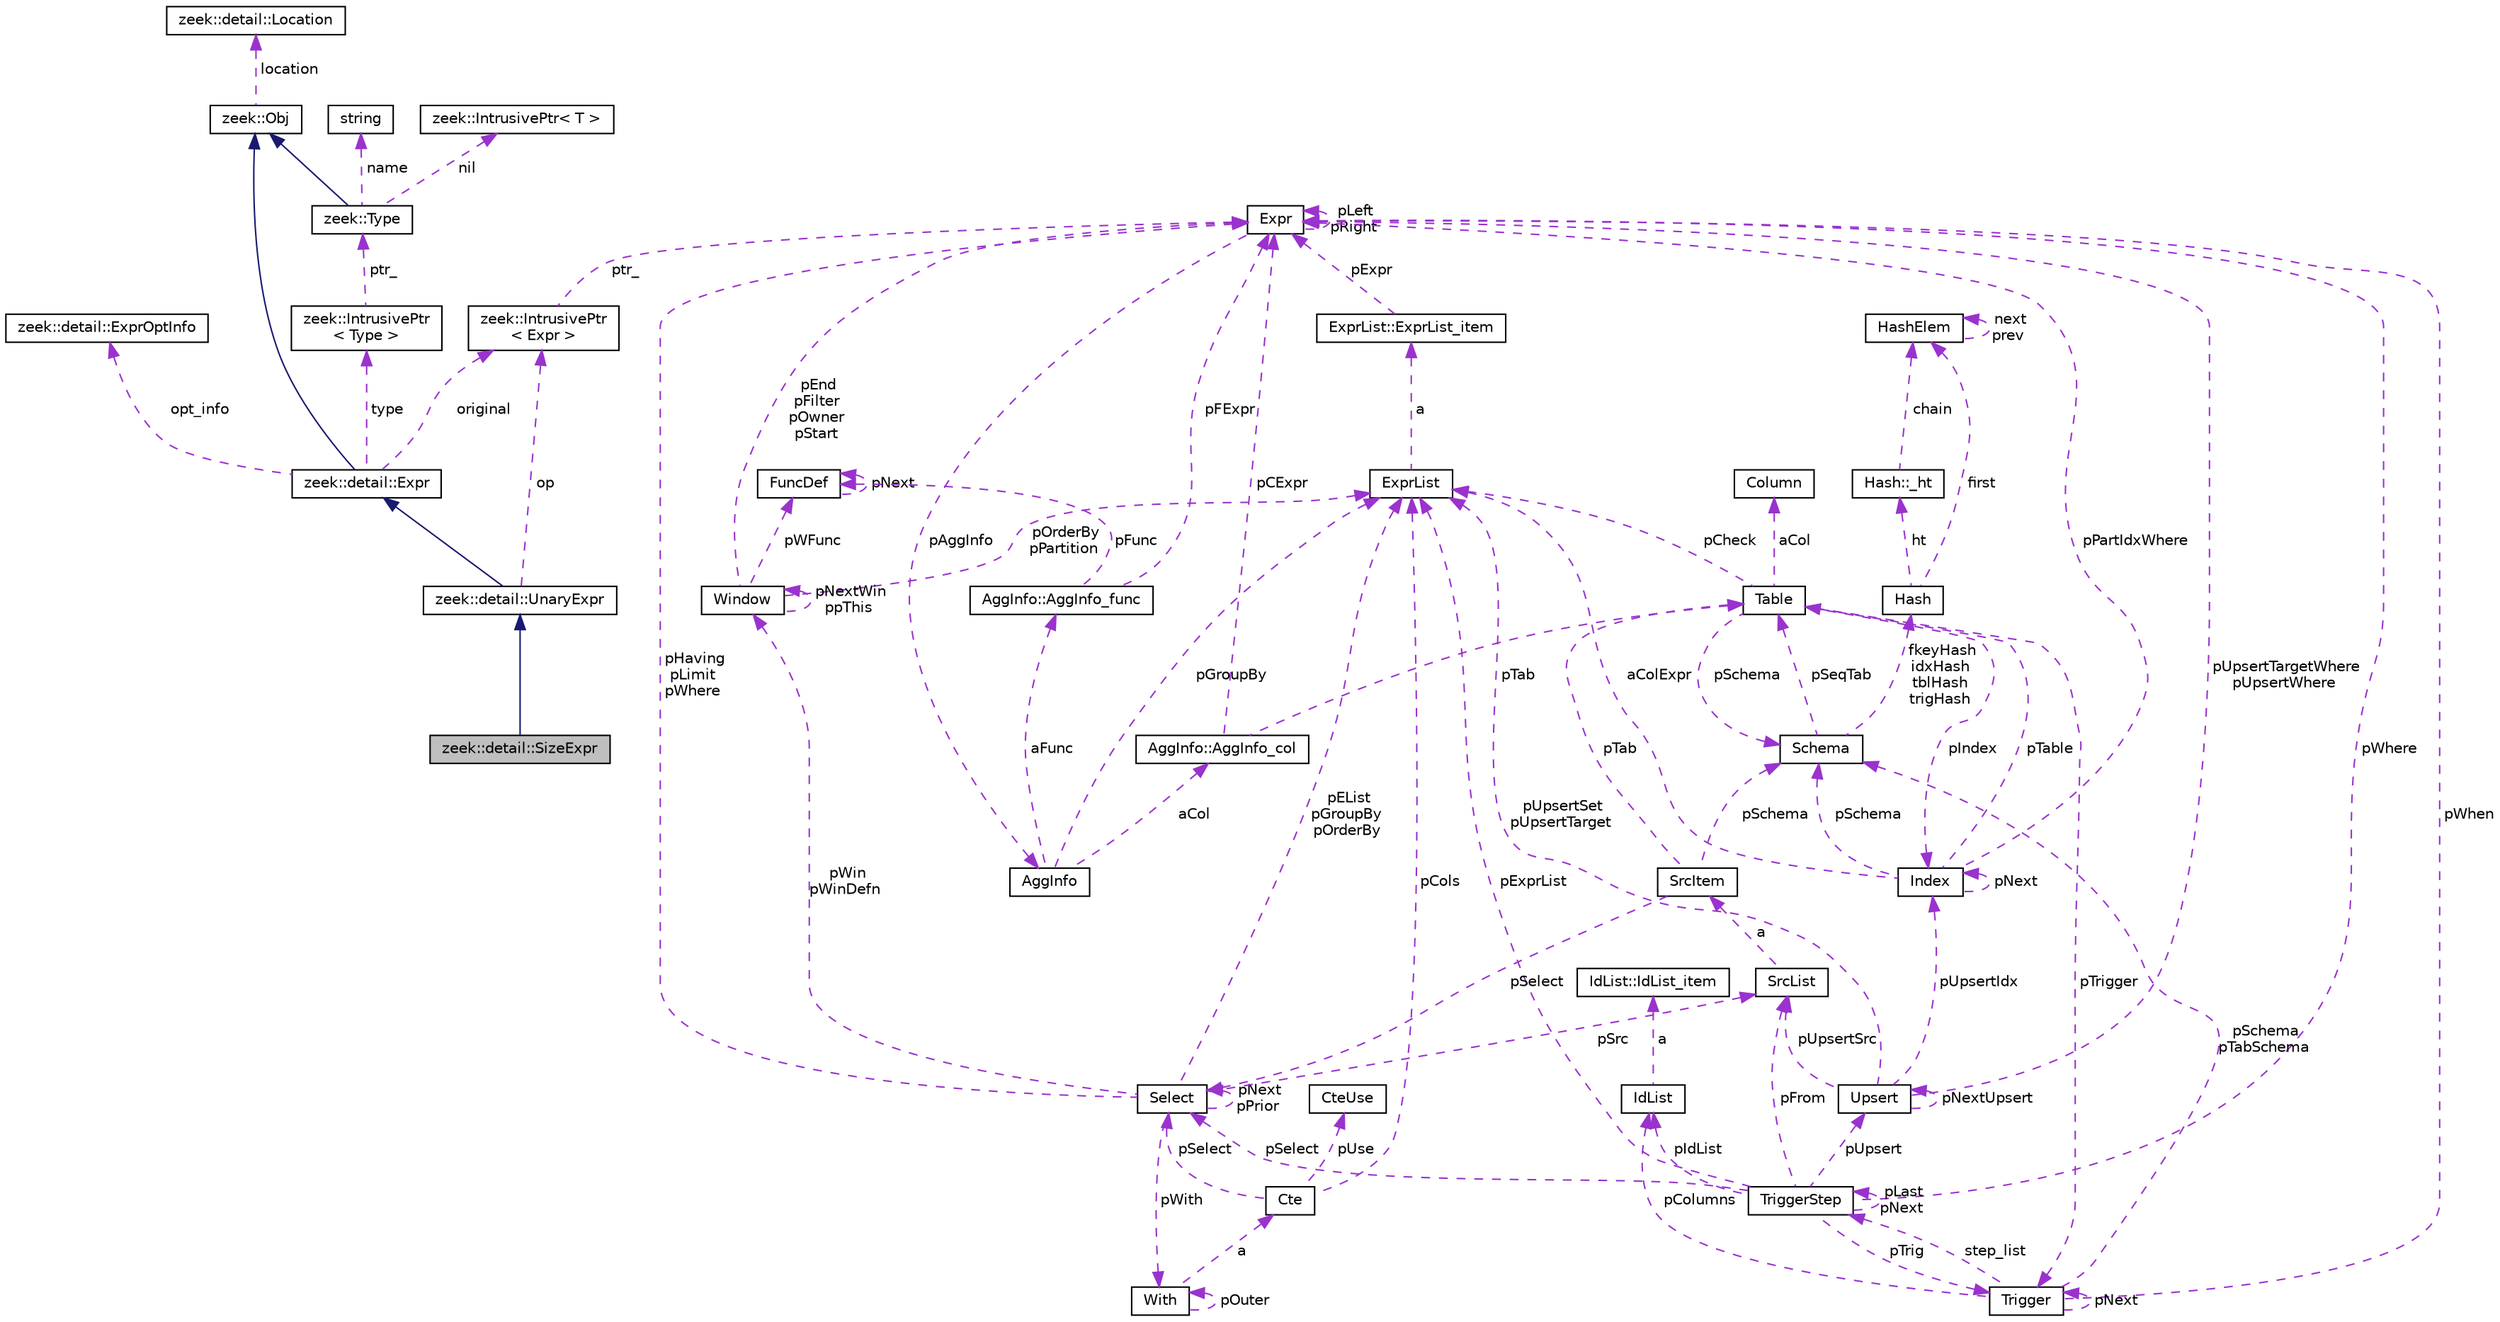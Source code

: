 digraph "zeek::detail::SizeExpr"
{
 // LATEX_PDF_SIZE
  edge [fontname="Helvetica",fontsize="10",labelfontname="Helvetica",labelfontsize="10"];
  node [fontname="Helvetica",fontsize="10",shape=record];
  Node1 [label="zeek::detail::SizeExpr",height=0.2,width=0.4,color="black", fillcolor="grey75", style="filled", fontcolor="black",tooltip=" "];
  Node2 -> Node1 [dir="back",color="midnightblue",fontsize="10",style="solid",fontname="Helvetica"];
  Node2 [label="zeek::detail::UnaryExpr",height=0.2,width=0.4,color="black", fillcolor="white", style="filled",URL="$d8/de2/classzeek_1_1detail_1_1UnaryExpr.html",tooltip=" "];
  Node3 -> Node2 [dir="back",color="midnightblue",fontsize="10",style="solid",fontname="Helvetica"];
  Node3 [label="zeek::detail::Expr",height=0.2,width=0.4,color="black", fillcolor="white", style="filled",URL="$dc/d54/classzeek_1_1detail_1_1Expr.html",tooltip=" "];
  Node4 -> Node3 [dir="back",color="midnightblue",fontsize="10",style="solid",fontname="Helvetica"];
  Node4 [label="zeek::Obj",height=0.2,width=0.4,color="black", fillcolor="white", style="filled",URL="$dd/df1/classzeek_1_1Obj.html",tooltip=" "];
  Node5 -> Node4 [dir="back",color="darkorchid3",fontsize="10",style="dashed",label=" location" ,fontname="Helvetica"];
  Node5 [label="zeek::detail::Location",height=0.2,width=0.4,color="black", fillcolor="white", style="filled",URL="$d5/d1d/classzeek_1_1detail_1_1Location.html",tooltip=" "];
  Node6 -> Node3 [dir="back",color="darkorchid3",fontsize="10",style="dashed",label=" type" ,fontname="Helvetica"];
  Node6 [label="zeek::IntrusivePtr\l\< Type \>",height=0.2,width=0.4,color="black", fillcolor="white", style="filled",URL="$d6/dba/classzeek_1_1IntrusivePtr.html",tooltip=" "];
  Node7 -> Node6 [dir="back",color="darkorchid3",fontsize="10",style="dashed",label=" ptr_" ,fontname="Helvetica"];
  Node7 [label="zeek::Type",height=0.2,width=0.4,color="black", fillcolor="white", style="filled",URL="$d0/d4f/classzeek_1_1Type.html",tooltip=" "];
  Node4 -> Node7 [dir="back",color="midnightblue",fontsize="10",style="solid",fontname="Helvetica"];
  Node8 -> Node7 [dir="back",color="darkorchid3",fontsize="10",style="dashed",label=" nil" ,fontname="Helvetica"];
  Node8 [label="zeek::IntrusivePtr\< T \>",height=0.2,width=0.4,color="black", fillcolor="white", style="filled",URL="$d6/dba/classzeek_1_1IntrusivePtr.html",tooltip=" "];
  Node9 -> Node7 [dir="back",color="darkorchid3",fontsize="10",style="dashed",label=" name" ,fontname="Helvetica"];
  Node9 [label="string",height=0.2,width=0.4,color="black", fillcolor="white", style="filled",tooltip=" "];
  Node10 -> Node3 [dir="back",color="darkorchid3",fontsize="10",style="dashed",label=" original" ,fontname="Helvetica"];
  Node10 [label="zeek::IntrusivePtr\l\< Expr \>",height=0.2,width=0.4,color="black", fillcolor="white", style="filled",URL="$d6/dba/classzeek_1_1IntrusivePtr.html",tooltip=" "];
  Node11 -> Node10 [dir="back",color="darkorchid3",fontsize="10",style="dashed",label=" ptr_" ,fontname="Helvetica"];
  Node11 [label="Expr",height=0.2,width=0.4,color="black", fillcolor="white", style="filled",URL="$db/d1b/sqlite3_8c.html#d4/dfb/structExpr",tooltip=" "];
  Node11 -> Node11 [dir="back",color="darkorchid3",fontsize="10",style="dashed",label=" pLeft\npRight" ,fontname="Helvetica"];
  Node12 -> Node11 [dir="back",color="darkorchid3",fontsize="10",style="dashed",label=" pAggInfo" ,fontname="Helvetica"];
  Node12 [label="AggInfo",height=0.2,width=0.4,color="black", fillcolor="white", style="filled",URL="$db/d1b/sqlite3_8c.html#d2/dc8/structAggInfo",tooltip=" "];
  Node13 -> Node12 [dir="back",color="darkorchid3",fontsize="10",style="dashed",label=" pGroupBy" ,fontname="Helvetica"];
  Node13 [label="ExprList",height=0.2,width=0.4,color="black", fillcolor="white", style="filled",URL="$db/d1b/sqlite3_8c.html#d5/d5c/structExprList",tooltip=" "];
  Node14 -> Node13 [dir="back",color="darkorchid3",fontsize="10",style="dashed",label=" a" ,fontname="Helvetica"];
  Node14 [label="ExprList::ExprList_item",height=0.2,width=0.4,color="black", fillcolor="white", style="filled",URL="$db/d1b/sqlite3_8c.html#d8/dae/structExprList_1_1ExprList__item",tooltip=" "];
  Node11 -> Node14 [dir="back",color="darkorchid3",fontsize="10",style="dashed",label=" pExpr" ,fontname="Helvetica"];
  Node15 -> Node12 [dir="back",color="darkorchid3",fontsize="10",style="dashed",label=" aCol" ,fontname="Helvetica"];
  Node15 [label="AggInfo::AggInfo_col",height=0.2,width=0.4,color="black", fillcolor="white", style="filled",URL="$db/d1b/sqlite3_8c.html#d6/d3a/structAggInfo_1_1AggInfo__col",tooltip=" "];
  Node16 -> Node15 [dir="back",color="darkorchid3",fontsize="10",style="dashed",label=" pTab" ,fontname="Helvetica"];
  Node16 [label="Table",height=0.2,width=0.4,color="black", fillcolor="white", style="filled",URL="$db/d1b/sqlite3_8c.html#dc/dcb/structTable",tooltip=" "];
  Node17 -> Node16 [dir="back",color="darkorchid3",fontsize="10",style="dashed",label=" aCol" ,fontname="Helvetica"];
  Node17 [label="Column",height=0.2,width=0.4,color="black", fillcolor="white", style="filled",URL="$db/d1b/sqlite3_8c.html#dc/dc1/structColumn",tooltip=" "];
  Node18 -> Node16 [dir="back",color="darkorchid3",fontsize="10",style="dashed",label=" pIndex" ,fontname="Helvetica"];
  Node18 [label="Index",height=0.2,width=0.4,color="black", fillcolor="white", style="filled",URL="$db/d1b/sqlite3_8c.html#df/d86/structIndex",tooltip=" "];
  Node16 -> Node18 [dir="back",color="darkorchid3",fontsize="10",style="dashed",label=" pTable" ,fontname="Helvetica"];
  Node18 -> Node18 [dir="back",color="darkorchid3",fontsize="10",style="dashed",label=" pNext" ,fontname="Helvetica"];
  Node19 -> Node18 [dir="back",color="darkorchid3",fontsize="10",style="dashed",label=" pSchema" ,fontname="Helvetica"];
  Node19 [label="Schema",height=0.2,width=0.4,color="black", fillcolor="white", style="filled",URL="$db/d1b/sqlite3_8c.html#d8/db0/structSchema",tooltip=" "];
  Node20 -> Node19 [dir="back",color="darkorchid3",fontsize="10",style="dashed",label=" fkeyHash\nidxHash\ntblHash\ntrigHash" ,fontname="Helvetica"];
  Node20 [label="Hash",height=0.2,width=0.4,color="black", fillcolor="white", style="filled",URL="$db/d1b/sqlite3_8c.html#d1/dbe/structHash",tooltip=" "];
  Node21 -> Node20 [dir="back",color="darkorchid3",fontsize="10",style="dashed",label=" first" ,fontname="Helvetica"];
  Node21 [label="HashElem",height=0.2,width=0.4,color="black", fillcolor="white", style="filled",URL="$db/d1b/sqlite3_8c.html#da/d21/structHashElem",tooltip=" "];
  Node21 -> Node21 [dir="back",color="darkorchid3",fontsize="10",style="dashed",label=" next\nprev" ,fontname="Helvetica"];
  Node22 -> Node20 [dir="back",color="darkorchid3",fontsize="10",style="dashed",label=" ht" ,fontname="Helvetica"];
  Node22 [label="Hash::_ht",height=0.2,width=0.4,color="black", fillcolor="white", style="filled",URL="$db/d1b/sqlite3_8c.html#d7/d1f/structHash_1_1__ht",tooltip=" "];
  Node21 -> Node22 [dir="back",color="darkorchid3",fontsize="10",style="dashed",label=" chain" ,fontname="Helvetica"];
  Node16 -> Node19 [dir="back",color="darkorchid3",fontsize="10",style="dashed",label=" pSeqTab" ,fontname="Helvetica"];
  Node11 -> Node18 [dir="back",color="darkorchid3",fontsize="10",style="dashed",label=" pPartIdxWhere" ,fontname="Helvetica"];
  Node13 -> Node18 [dir="back",color="darkorchid3",fontsize="10",style="dashed",label=" aColExpr" ,fontname="Helvetica"];
  Node13 -> Node16 [dir="back",color="darkorchid3",fontsize="10",style="dashed",label=" pCheck" ,fontname="Helvetica"];
  Node23 -> Node16 [dir="back",color="darkorchid3",fontsize="10",style="dashed",label=" pTrigger" ,fontname="Helvetica"];
  Node23 [label="Trigger",height=0.2,width=0.4,color="black", fillcolor="white", style="filled",URL="$db/d1b/sqlite3_8c.html#dc/d15/structTrigger",tooltip=" "];
  Node11 -> Node23 [dir="back",color="darkorchid3",fontsize="10",style="dashed",label=" pWhen" ,fontname="Helvetica"];
  Node24 -> Node23 [dir="back",color="darkorchid3",fontsize="10",style="dashed",label=" pColumns" ,fontname="Helvetica"];
  Node24 [label="IdList",height=0.2,width=0.4,color="black", fillcolor="white", style="filled",URL="$db/d1b/sqlite3_8c.html#da/d69/structIdList",tooltip=" "];
  Node25 -> Node24 [dir="back",color="darkorchid3",fontsize="10",style="dashed",label=" a" ,fontname="Helvetica"];
  Node25 [label="IdList::IdList_item",height=0.2,width=0.4,color="black", fillcolor="white", style="filled",URL="$db/d1b/sqlite3_8c.html#d4/dc3/structIdList_1_1IdList__item",tooltip=" "];
  Node19 -> Node23 [dir="back",color="darkorchid3",fontsize="10",style="dashed",label=" pSchema\npTabSchema" ,fontname="Helvetica"];
  Node26 -> Node23 [dir="back",color="darkorchid3",fontsize="10",style="dashed",label=" step_list" ,fontname="Helvetica"];
  Node26 [label="TriggerStep",height=0.2,width=0.4,color="black", fillcolor="white", style="filled",URL="$db/d1b/sqlite3_8c.html#d5/da5/structTriggerStep",tooltip=" "];
  Node23 -> Node26 [dir="back",color="darkorchid3",fontsize="10",style="dashed",label=" pTrig" ,fontname="Helvetica"];
  Node27 -> Node26 [dir="back",color="darkorchid3",fontsize="10",style="dashed",label=" pSelect" ,fontname="Helvetica"];
  Node27 [label="Select",height=0.2,width=0.4,color="black", fillcolor="white", style="filled",URL="$db/d1b/sqlite3_8c.html#dd/d39/structSelect",tooltip=" "];
  Node13 -> Node27 [dir="back",color="darkorchid3",fontsize="10",style="dashed",label=" pEList\npGroupBy\npOrderBy" ,fontname="Helvetica"];
  Node28 -> Node27 [dir="back",color="darkorchid3",fontsize="10",style="dashed",label=" pSrc" ,fontname="Helvetica"];
  Node28 [label="SrcList",height=0.2,width=0.4,color="black", fillcolor="white", style="filled",URL="$db/d1b/sqlite3_8c.html#de/deb/structSrcList",tooltip=" "];
  Node29 -> Node28 [dir="back",color="darkorchid3",fontsize="10",style="dashed",label=" a" ,fontname="Helvetica"];
  Node29 [label="SrcItem",height=0.2,width=0.4,color="black", fillcolor="white", style="filled",URL="$db/d1b/sqlite3_8c.html#d0/d26/structSrcItem",tooltip=" "];
  Node19 -> Node29 [dir="back",color="darkorchid3",fontsize="10",style="dashed",label=" pSchema" ,fontname="Helvetica"];
  Node16 -> Node29 [dir="back",color="darkorchid3",fontsize="10",style="dashed",label=" pTab" ,fontname="Helvetica"];
  Node27 -> Node29 [dir="back",color="darkorchid3",fontsize="10",style="dashed",label=" pSelect" ,fontname="Helvetica"];
  Node11 -> Node27 [dir="back",color="darkorchid3",fontsize="10",style="dashed",label=" pHaving\npLimit\npWhere" ,fontname="Helvetica"];
  Node27 -> Node27 [dir="back",color="darkorchid3",fontsize="10",style="dashed",label=" pNext\npPrior" ,fontname="Helvetica"];
  Node30 -> Node27 [dir="back",color="darkorchid3",fontsize="10",style="dashed",label=" pWith" ,fontname="Helvetica"];
  Node30 [label="With",height=0.2,width=0.4,color="black", fillcolor="white", style="filled",URL="$db/d1b/sqlite3_8c.html#df/d70/structWith",tooltip=" "];
  Node30 -> Node30 [dir="back",color="darkorchid3",fontsize="10",style="dashed",label=" pOuter" ,fontname="Helvetica"];
  Node31 -> Node30 [dir="back",color="darkorchid3",fontsize="10",style="dashed",label=" a" ,fontname="Helvetica"];
  Node31 [label="Cte",height=0.2,width=0.4,color="black", fillcolor="white", style="filled",URL="$db/d1b/sqlite3_8c.html#da/dbd/structCte",tooltip=" "];
  Node13 -> Node31 [dir="back",color="darkorchid3",fontsize="10",style="dashed",label=" pCols" ,fontname="Helvetica"];
  Node27 -> Node31 [dir="back",color="darkorchid3",fontsize="10",style="dashed",label=" pSelect" ,fontname="Helvetica"];
  Node32 -> Node31 [dir="back",color="darkorchid3",fontsize="10",style="dashed",label=" pUse" ,fontname="Helvetica"];
  Node32 [label="CteUse",height=0.2,width=0.4,color="black", fillcolor="white", style="filled",URL="$db/d1b/sqlite3_8c.html#d1/d27/structCteUse",tooltip=" "];
  Node33 -> Node27 [dir="back",color="darkorchid3",fontsize="10",style="dashed",label=" pWin\npWinDefn" ,fontname="Helvetica"];
  Node33 [label="Window",height=0.2,width=0.4,color="black", fillcolor="white", style="filled",URL="$db/d1b/sqlite3_8c.html#d6/d08/structWindow",tooltip=" "];
  Node13 -> Node33 [dir="back",color="darkorchid3",fontsize="10",style="dashed",label=" pOrderBy\npPartition" ,fontname="Helvetica"];
  Node11 -> Node33 [dir="back",color="darkorchid3",fontsize="10",style="dashed",label=" pEnd\npFilter\npOwner\npStart" ,fontname="Helvetica"];
  Node33 -> Node33 [dir="back",color="darkorchid3",fontsize="10",style="dashed",label=" pNextWin\nppThis" ,fontname="Helvetica"];
  Node34 -> Node33 [dir="back",color="darkorchid3",fontsize="10",style="dashed",label=" pWFunc" ,fontname="Helvetica"];
  Node34 [label="FuncDef",height=0.2,width=0.4,color="black", fillcolor="white", style="filled",URL="$d1/d3a/structFuncDef.html",tooltip=" "];
  Node34 -> Node34 [dir="back",color="darkorchid3",fontsize="10",style="dashed",label=" pNext" ,fontname="Helvetica"];
  Node28 -> Node26 [dir="back",color="darkorchid3",fontsize="10",style="dashed",label=" pFrom" ,fontname="Helvetica"];
  Node11 -> Node26 [dir="back",color="darkorchid3",fontsize="10",style="dashed",label=" pWhere" ,fontname="Helvetica"];
  Node13 -> Node26 [dir="back",color="darkorchid3",fontsize="10",style="dashed",label=" pExprList" ,fontname="Helvetica"];
  Node24 -> Node26 [dir="back",color="darkorchid3",fontsize="10",style="dashed",label=" pIdList" ,fontname="Helvetica"];
  Node35 -> Node26 [dir="back",color="darkorchid3",fontsize="10",style="dashed",label=" pUpsert" ,fontname="Helvetica"];
  Node35 [label="Upsert",height=0.2,width=0.4,color="black", fillcolor="white", style="filled",URL="$db/d1b/sqlite3_8c.html#da/d8e/structUpsert",tooltip=" "];
  Node13 -> Node35 [dir="back",color="darkorchid3",fontsize="10",style="dashed",label=" pUpsertSet\npUpsertTarget" ,fontname="Helvetica"];
  Node11 -> Node35 [dir="back",color="darkorchid3",fontsize="10",style="dashed",label=" pUpsertTargetWhere\npUpsertWhere" ,fontname="Helvetica"];
  Node35 -> Node35 [dir="back",color="darkorchid3",fontsize="10",style="dashed",label=" pNextUpsert" ,fontname="Helvetica"];
  Node18 -> Node35 [dir="back",color="darkorchid3",fontsize="10",style="dashed",label=" pUpsertIdx" ,fontname="Helvetica"];
  Node28 -> Node35 [dir="back",color="darkorchid3",fontsize="10",style="dashed",label=" pUpsertSrc" ,fontname="Helvetica"];
  Node26 -> Node26 [dir="back",color="darkorchid3",fontsize="10",style="dashed",label=" pLast\npNext" ,fontname="Helvetica"];
  Node23 -> Node23 [dir="back",color="darkorchid3",fontsize="10",style="dashed",label=" pNext" ,fontname="Helvetica"];
  Node19 -> Node16 [dir="back",color="darkorchid3",fontsize="10",style="dashed",label=" pSchema" ,fontname="Helvetica"];
  Node11 -> Node15 [dir="back",color="darkorchid3",fontsize="10",style="dashed",label=" pCExpr" ,fontname="Helvetica"];
  Node36 -> Node12 [dir="back",color="darkorchid3",fontsize="10",style="dashed",label=" aFunc" ,fontname="Helvetica"];
  Node36 [label="AggInfo::AggInfo_func",height=0.2,width=0.4,color="black", fillcolor="white", style="filled",URL="$db/d1b/sqlite3_8c.html#d3/d2e/structAggInfo_1_1AggInfo__func",tooltip=" "];
  Node11 -> Node36 [dir="back",color="darkorchid3",fontsize="10",style="dashed",label=" pFExpr" ,fontname="Helvetica"];
  Node34 -> Node36 [dir="back",color="darkorchid3",fontsize="10",style="dashed",label=" pFunc" ,fontname="Helvetica"];
  Node37 -> Node3 [dir="back",color="darkorchid3",fontsize="10",style="dashed",label=" opt_info" ,fontname="Helvetica"];
  Node37 [label="zeek::detail::ExprOptInfo",height=0.2,width=0.4,color="black", fillcolor="white", style="filled",URL="$d2/d12/namespacezeek_1_1detail.html#de/d9f/classzeek_1_1detail_1_1ExprOptInfo",tooltip=" "];
  Node10 -> Node2 [dir="back",color="darkorchid3",fontsize="10",style="dashed",label=" op" ,fontname="Helvetica"];
}
